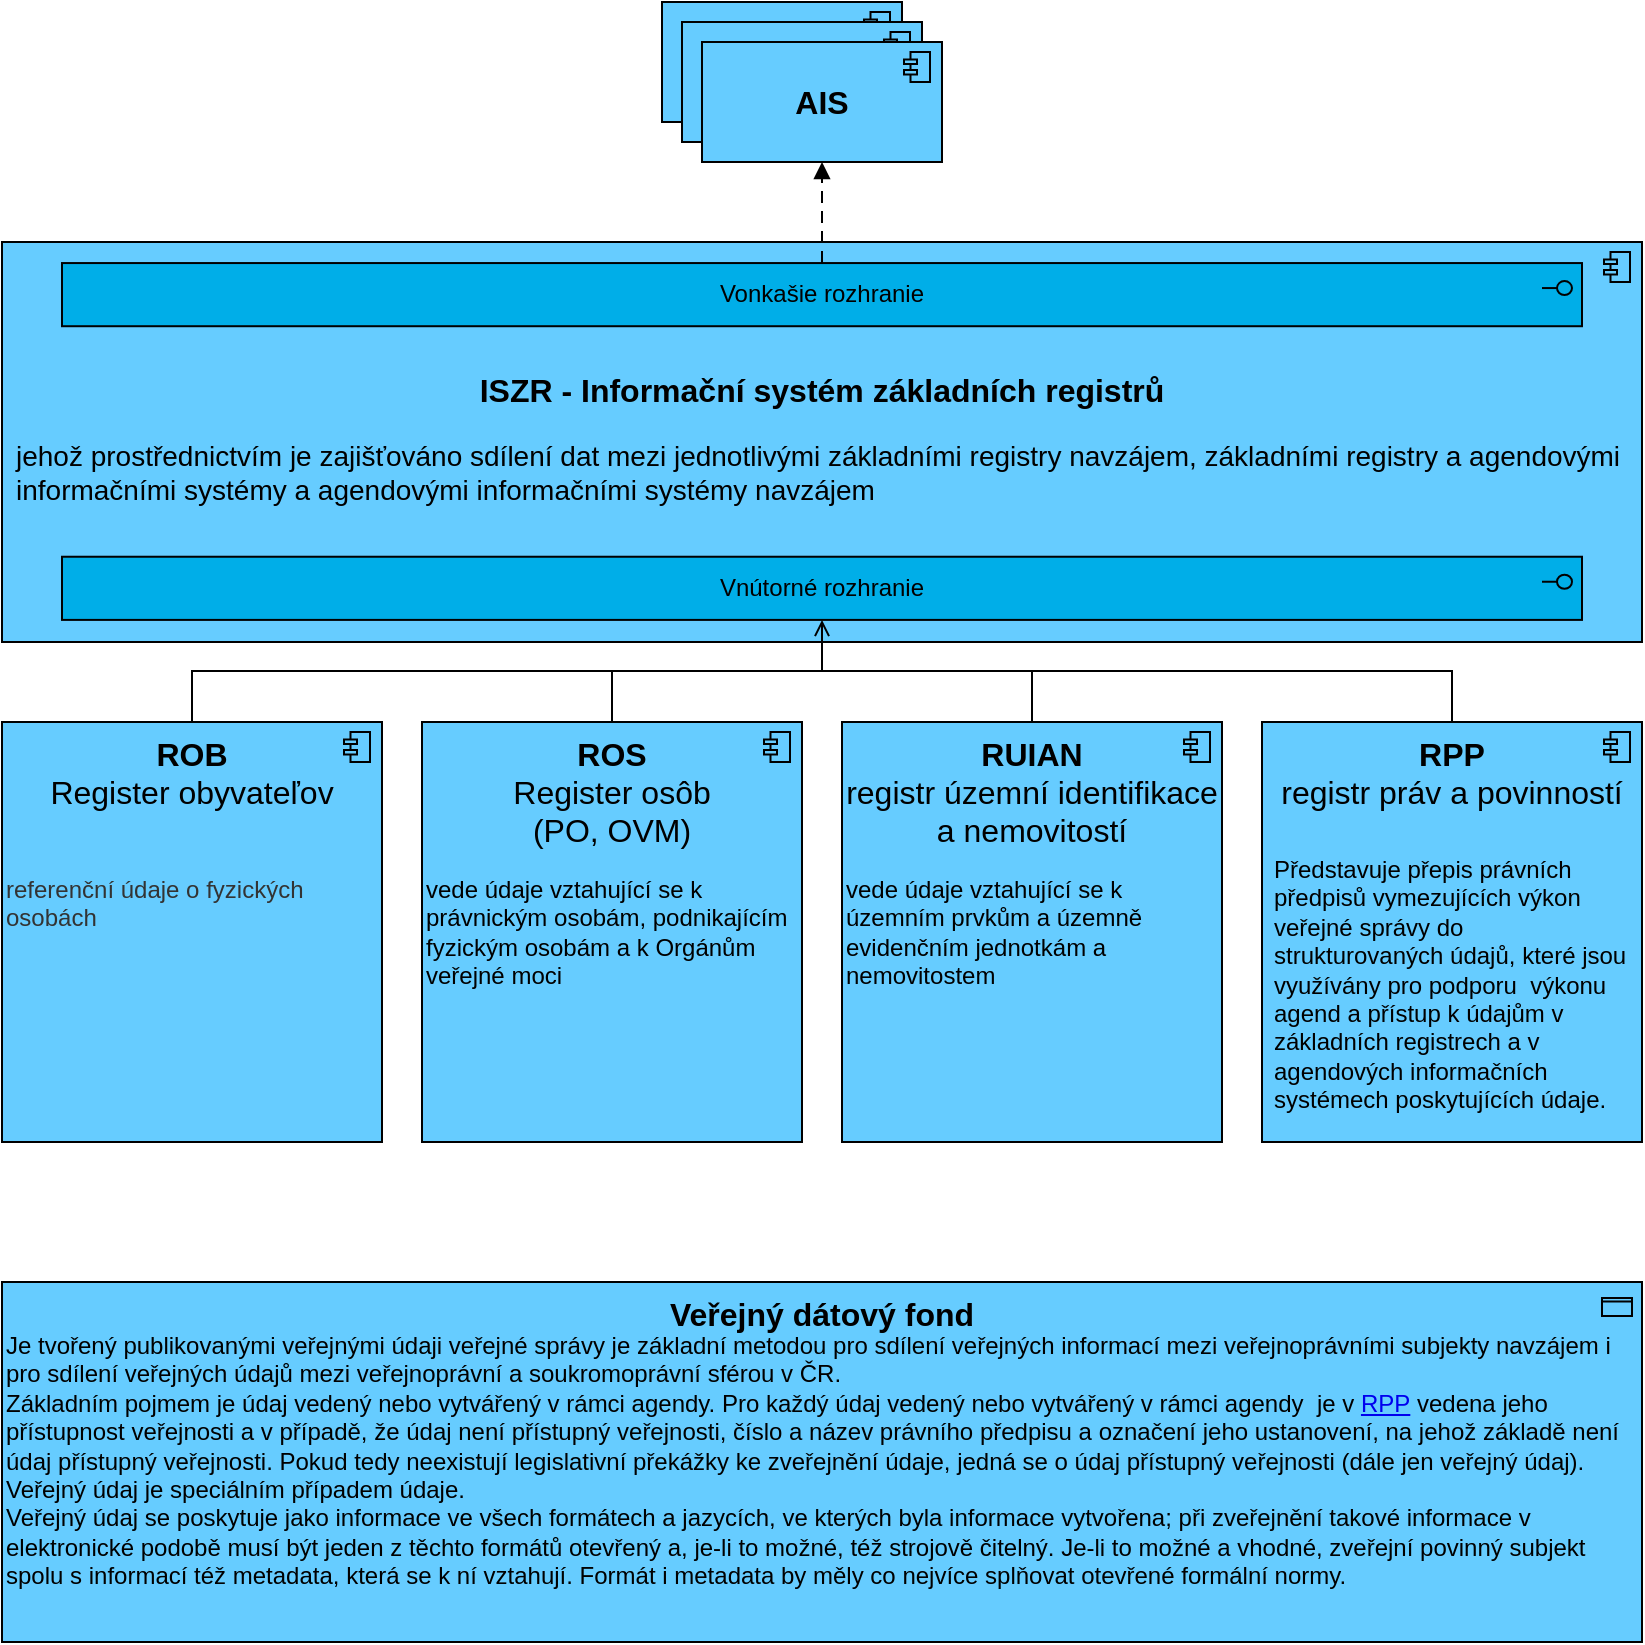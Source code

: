 <mxfile version="26.1.1">
  <diagram name="Page-1" id="_Udy0-BQxQ--3m_fQ31l">
    <mxGraphModel dx="2074" dy="370" grid="1" gridSize="10" guides="1" tooltips="1" connect="1" arrows="1" fold="1" page="1" pageScale="1" pageWidth="1169" pageHeight="827" math="0" shadow="0">
      <root>
        <mxCell id="0" />
        <mxCell id="1" parent="0" />
        <mxCell id="L6UTxMjbnMYC1E1mVPvu-22" value="" style="edgeStyle=orthogonalEdgeStyle;rounded=0;orthogonalLoop=1;jettySize=auto;html=1;strokeColor=default;align=center;verticalAlign=middle;fontFamily=Helvetica;fontSize=11;fontColor=default;labelBackgroundColor=default;elbow=vertical;endArrow=open;endFill=1;" parent="1" source="L6UTxMjbnMYC1E1mVPvu-23" target="L6UTxMjbnMYC1E1mVPvu-32" edge="1">
          <mxGeometry relative="1" as="geometry" />
        </mxCell>
        <mxCell id="L6UTxMjbnMYC1E1mVPvu-23" value="&lt;span style=&quot;font-size: 16px;&quot;&gt;&lt;b&gt;ROB&lt;/b&gt;&lt;/span&gt;&lt;div&gt;&lt;span style=&quot;font-size: 16px;&quot;&gt;Register obyvateľov&lt;br&gt;&lt;/span&gt;&lt;div&gt;&lt;span style=&quot;text-indent: -0.38in; background-color: transparent; color: light-dark(rgb(0, 0, 0), rgb(255, 255, 255)); vertical-align: baseline;&quot;&gt;&lt;br&gt;&lt;/span&gt;&lt;/div&gt;&lt;div style=&quot;text-align: left; text-indent: -36.48px;&quot;&gt;&lt;br&gt;&lt;/div&gt;&lt;/div&gt;" style="html=1;outlineConnect=0;whiteSpace=wrap;fillColor=#66CCFF;shape=mxgraph.archimate3.application;appType=comp;archiType=square;verticalAlign=top;strokeColor=#000000;container=1;" parent="1" vertex="1">
          <mxGeometry x="30" y="1220" width="190" height="210" as="geometry" />
        </mxCell>
        <mxCell id="JTVFXVlE0ksMzV7S4W-K-3" value="&lt;span style=&quot;color: rgb(51, 51, 51);&quot;&gt;referenční údaje o fyzických osobách&lt;/span&gt;" style="text;strokeColor=none;align=left;fillColor=none;html=1;verticalAlign=top;whiteSpace=wrap;rounded=0;" vertex="1" parent="L6UTxMjbnMYC1E1mVPvu-23">
          <mxGeometry y="69.998" width="190" height="88.421" as="geometry" />
        </mxCell>
        <mxCell id="L6UTxMjbnMYC1E1mVPvu-24" value="" style="edgeStyle=orthogonalEdgeStyle;rounded=0;orthogonalLoop=1;jettySize=auto;html=1;strokeColor=default;align=center;verticalAlign=middle;fontFamily=Helvetica;fontSize=11;fontColor=default;labelBackgroundColor=default;elbow=vertical;endArrow=open;endFill=1;" parent="1" source="L6UTxMjbnMYC1E1mVPvu-25" target="L6UTxMjbnMYC1E1mVPvu-32" edge="1">
          <mxGeometry relative="1" as="geometry" />
        </mxCell>
        <mxCell id="L6UTxMjbnMYC1E1mVPvu-25" value="&lt;span style=&quot;font-size: 16px;&quot;&gt;&lt;b&gt;ROS&lt;/b&gt;&lt;/span&gt;&lt;div&gt;&lt;span style=&quot;font-size: 16px;&quot;&gt;Register osôb&lt;/span&gt;&lt;/div&gt;&lt;div&gt;&lt;span style=&quot;font-size: 16px;&quot;&gt;(PO, OVM)&lt;/span&gt;&lt;/div&gt;" style="html=1;outlineConnect=0;whiteSpace=wrap;fillColor=#66CCFF;shape=mxgraph.archimate3.application;appType=comp;archiType=square;verticalAlign=top;strokeColor=#000000;container=1;" parent="1" vertex="1">
          <mxGeometry x="240" y="1220" width="190" height="210" as="geometry" />
        </mxCell>
        <mxCell id="JTVFXVlE0ksMzV7S4W-K-2" value="&lt;span&gt;vede údaje vztahující se k právnickým osobám, podnikajícím fyzickým osobám a k Orgánům veřejné moci&lt;/span&gt;" style="text;strokeColor=none;align=left;fillColor=none;html=1;verticalAlign=top;whiteSpace=wrap;rounded=0;" vertex="1" parent="L6UTxMjbnMYC1E1mVPvu-25">
          <mxGeometry y="69.998" width="190" height="88.421" as="geometry" />
        </mxCell>
        <mxCell id="L6UTxMjbnMYC1E1mVPvu-26" value="" style="edgeStyle=orthogonalEdgeStyle;rounded=0;orthogonalLoop=1;jettySize=auto;html=1;strokeColor=default;align=center;verticalAlign=middle;fontFamily=Helvetica;fontSize=11;fontColor=default;labelBackgroundColor=default;elbow=vertical;endArrow=open;endFill=1;" parent="1" source="L6UTxMjbnMYC1E1mVPvu-27" target="L6UTxMjbnMYC1E1mVPvu-32" edge="1">
          <mxGeometry relative="1" as="geometry" />
        </mxCell>
        <mxCell id="L6UTxMjbnMYC1E1mVPvu-27" value="&lt;span style=&quot;font-size: 16px;&quot;&gt;&lt;b&gt;RUIAN&lt;/b&gt;&lt;/span&gt;&lt;div&gt;&lt;span style=&quot;text-align: start;&quot;&gt;&lt;font style=&quot;font-size: 16px;&quot;&gt;registr územní identifikace a nemovitostí&lt;/font&gt;&lt;/span&gt;&lt;/div&gt;" style="html=1;outlineConnect=0;whiteSpace=wrap;fillColor=#66CCFF;shape=mxgraph.archimate3.application;appType=comp;archiType=square;verticalAlign=top;strokeColor=#000000;container=1;" parent="1" vertex="1">
          <mxGeometry x="450" y="1220" width="190" height="210" as="geometry" />
        </mxCell>
        <mxCell id="JTVFXVlE0ksMzV7S4W-K-4" value="vede údaje vztahující se k územním prvkům a územně evidenčním jednotkám a nemovitostem" style="text;strokeColor=none;align=left;fillColor=none;html=1;verticalAlign=top;whiteSpace=wrap;rounded=0;" vertex="1" parent="L6UTxMjbnMYC1E1mVPvu-27">
          <mxGeometry y="69.998" width="190" height="88.421" as="geometry" />
        </mxCell>
        <mxCell id="L6UTxMjbnMYC1E1mVPvu-28" value="&lt;div&gt;&lt;br&gt;&lt;/div&gt;&lt;div&gt;&lt;br&gt;&lt;/div&gt;&lt;div&gt;&lt;br&gt;&lt;/div&gt;ISZR - Informační systém základních registrů" style="outlineConnect=0;whiteSpace=wrap;fillColor=#66CCFF;shape=mxgraph.archimate3.application;appType=comp;archiType=square;verticalAlign=top;strokeColor=#000000;align=center;html=1;fontStyle=1;fontSize=16;container=1;" parent="1" vertex="1">
          <mxGeometry x="30" y="980" width="820" height="200" as="geometry">
            <mxRectangle x="40" y="1030" width="70" height="30" as="alternateBounds" />
          </mxGeometry>
        </mxCell>
        <mxCell id="L6UTxMjbnMYC1E1mVPvu-29" value="&lt;font style=&quot;font-size: 14px;&quot;&gt;jehož prostřednictvím je zajišťováno sdílení dat mezi jednotlivými základními registry navzájem, základními registry a agendovými informačními systémy a agendovými informačními systémy navzájem&lt;/font&gt;" style="text;strokeColor=none;align=left;fillColor=none;html=1;verticalAlign=top;whiteSpace=wrap;rounded=0;spacingLeft=5;spacingRight=5;" parent="L6UTxMjbnMYC1E1mVPvu-28" vertex="1">
          <mxGeometry y="92" width="820" height="45" as="geometry" />
        </mxCell>
        <mxCell id="L6UTxMjbnMYC1E1mVPvu-33" value="Vonkašie rozhranie" style="html=1;outlineConnect=0;whiteSpace=wrap;shape=mxgraph.archimate3.application;appType=interface;archiType=square;fillColor=#00AEE8;strokeColor=#000000;" parent="L6UTxMjbnMYC1E1mVPvu-28" vertex="1">
          <mxGeometry x="30" y="10.53" width="760" height="31.58" as="geometry" />
        </mxCell>
        <mxCell id="L6UTxMjbnMYC1E1mVPvu-32" value="Vnútorné rozhranie" style="html=1;outlineConnect=0;whiteSpace=wrap;shape=mxgraph.archimate3.application;appType=interface;archiType=square;fillColor=#00AEE8;strokeColor=#000000;" parent="L6UTxMjbnMYC1E1mVPvu-28" vertex="1">
          <mxGeometry x="30" y="157.37" width="760" height="31.58" as="geometry" />
        </mxCell>
        <mxCell id="L6UTxMjbnMYC1E1mVPvu-30" value="" style="edgeStyle=orthogonalEdgeStyle;rounded=0;orthogonalLoop=1;jettySize=auto;html=1;strokeColor=default;align=center;verticalAlign=middle;fontFamily=Helvetica;fontSize=11;fontColor=default;labelBackgroundColor=default;elbow=vertical;endArrow=open;endFill=1;" parent="1" source="L6UTxMjbnMYC1E1mVPvu-31" target="L6UTxMjbnMYC1E1mVPvu-32" edge="1">
          <mxGeometry relative="1" as="geometry" />
        </mxCell>
        <mxCell id="L6UTxMjbnMYC1E1mVPvu-31" value="&lt;span style=&quot;font-size: 16px;&quot;&gt;&lt;b&gt;RPP&lt;/b&gt;&lt;/span&gt;&lt;div&gt;&lt;span style=&quot;text-align: start;&quot;&gt;&lt;font style=&quot;font-size: 16px;&quot;&gt;registr práv a povinností&lt;/font&gt;&lt;/span&gt;&lt;/div&gt;" style="html=1;outlineConnect=0;whiteSpace=wrap;fillColor=#66CCFF;shape=mxgraph.archimate3.application;appType=comp;archiType=square;verticalAlign=top;strokeColor=#000000;container=1;" parent="1" vertex="1">
          <mxGeometry x="660" y="1220" width="190" height="210" as="geometry" />
        </mxCell>
        <mxCell id="JTVFXVlE0ksMzV7S4W-K-5" value="Představuje přepis právních předpisů vymezujících výkon veřejné správy do strukturovaných údajů, které jsou využívány pro podporu&amp;nbsp; výkonu agend a přístup k údajům v základních registrech a v agendových informačních systémech poskytujících údaje.&amp;nbsp;" style="text;strokeColor=none;align=left;fillColor=none;html=1;verticalAlign=top;whiteSpace=wrap;rounded=0;spacingLeft=4;spacingRight=4;" vertex="1" parent="L6UTxMjbnMYC1E1mVPvu-31">
          <mxGeometry y="59.998" width="190" height="121.579" as="geometry" />
        </mxCell>
        <mxCell id="L6UTxMjbnMYC1E1mVPvu-34" value="&lt;span style=&quot;font-size: 16px;&quot;&gt;&lt;b&gt;AIS&lt;/b&gt;&lt;/span&gt;" style="html=1;outlineConnect=0;whiteSpace=wrap;fillColor=#66CCFF;shape=mxgraph.archimate3.application;appType=comp;archiType=square;verticalAlign=top;strokeColor=#000000;" parent="1" vertex="1">
          <mxGeometry x="360" y="860" width="120" height="60" as="geometry" />
        </mxCell>
        <mxCell id="L6UTxMjbnMYC1E1mVPvu-35" value="&lt;span style=&quot;font-size: 16px;&quot;&gt;&lt;b&gt;AIS&lt;/b&gt;&lt;/span&gt;" style="html=1;outlineConnect=0;whiteSpace=wrap;fillColor=#66CCFF;shape=mxgraph.archimate3.application;appType=comp;archiType=square;verticalAlign=top;strokeColor=#000000;" parent="1" vertex="1">
          <mxGeometry x="370" y="870" width="120" height="60" as="geometry" />
        </mxCell>
        <mxCell id="L6UTxMjbnMYC1E1mVPvu-36" value="&lt;span style=&quot;font-size: 16px;&quot;&gt;&lt;b&gt;AIS&lt;/b&gt;&lt;/span&gt;" style="html=1;outlineConnect=0;whiteSpace=wrap;fillColor=#66CCFF;shape=mxgraph.archimate3.application;appType=comp;archiType=square;verticalAlign=middle;strokeColor=#000000;" parent="1" vertex="1">
          <mxGeometry x="380" y="880" width="120" height="60" as="geometry" />
        </mxCell>
        <mxCell id="L6UTxMjbnMYC1E1mVPvu-37" style="edgeStyle=orthogonalEdgeStyle;rounded=0;orthogonalLoop=1;jettySize=auto;html=1;entryX=0.5;entryY=1;entryDx=0;entryDy=0;entryPerimeter=0;dashed=1;dashPattern=6 4;strokeColor=default;align=center;verticalAlign=middle;fontFamily=Helvetica;fontSize=11;fontColor=default;labelBackgroundColor=default;elbow=vertical;endArrow=block;endFill=1;" parent="1" source="L6UTxMjbnMYC1E1mVPvu-33" target="L6UTxMjbnMYC1E1mVPvu-36" edge="1">
          <mxGeometry relative="1" as="geometry" />
        </mxCell>
        <mxCell id="JTVFXVlE0ksMzV7S4W-K-6" value="&lt;span style=&quot;font-size: 16px;&quot;&gt;Veřejný dátový fond&lt;/span&gt;" style="html=1;outlineConnect=0;whiteSpace=wrap;fillColor=#66CCFF;shape=mxgraph.archimate3.application;appType=passive;archiType=square;container=1;verticalAlign=top;strokeColor=#000000;fontStyle=1" vertex="1" parent="1">
          <mxGeometry x="30" y="1500" width="820" height="180" as="geometry" />
        </mxCell>
        <mxCell id="JTVFXVlE0ksMzV7S4W-K-7" value="&lt;span style=&quot;box-sizing: border-box;&quot;&gt;Je tvořený publikovanými veřejnými údaji veřejné správy je základní metodou pro sdílení veřejných informací mezi veřejnoprávními subjekty navzájem i pro sdílení veřejných údajů mezi veřejnoprávní a soukromoprávní sférou v ČR.&lt;/span&gt;&lt;div&gt;&lt;span style=&quot;box-sizing: border-box;&quot;&gt;&lt;p style=&quot;box-sizing: border-box; margin: 0px 0px 10px;&quot;&gt;Základním pojmem je údaj vedený nebo vytvářený v rámci agendy. Pro každý údaj vedený nebo vytvářený v rámci agendy&amp;nbsp; je v&amp;nbsp;&lt;a href=&quot;https://archi.gov.cz/nap:rpp&quot; class=&quot;wikilink1&quot; title=&quot;nap:rpp&quot; data-wiki-id=&quot;nap:rpp&quot; style=&quot;box-sizing: border-box;&quot;&gt;RPP&lt;/a&gt;&amp;nbsp;vedena jeho přístupnost veřejnosti a v případě, že údaj není přístupný veřejnosti, číslo a název právního předpisu a označení jeho ustanovení, na jehož základě není údaj přístupný veřejnosti. Pokud tedy neexistují legislativní překážky ke zveřejnění údaje, jedná se o údaj přístupný veřejnosti (dále jen veřejný údaj). Veřejný údaj je speciálním případem údaje.&lt;br&gt;&lt;span style=&quot;background-color: transparent; color: light-dark(rgb(0, 0, 0), rgb(255, 255, 255));&quot;&gt;Veřejný údaj se poskytuje jako informace ve všech formátech a jazycích, ve kterých byla informace vytvořena; při zveřejnění takové informace v elektronické podobě musí být jeden z těchto formátů otevřený a, je-li to možné, též strojově čitelný. Je-li to možné a vhodné, zveřejní povinný subjekt spolu s informací též metadata, která se k ní vztahují. Formát i metadata by měly co nejvíce splňovat otevřené formální normy.&lt;/span&gt;&lt;/p&gt;&lt;/span&gt;&lt;/div&gt;" style="text;strokeColor=none;align=left;fillColor=none;html=1;verticalAlign=top;whiteSpace=wrap;rounded=0;" vertex="1" parent="JTVFXVlE0ksMzV7S4W-K-6">
          <mxGeometry y="18.182" width="820.0" height="133.05" as="geometry" />
        </mxCell>
      </root>
    </mxGraphModel>
  </diagram>
</mxfile>
